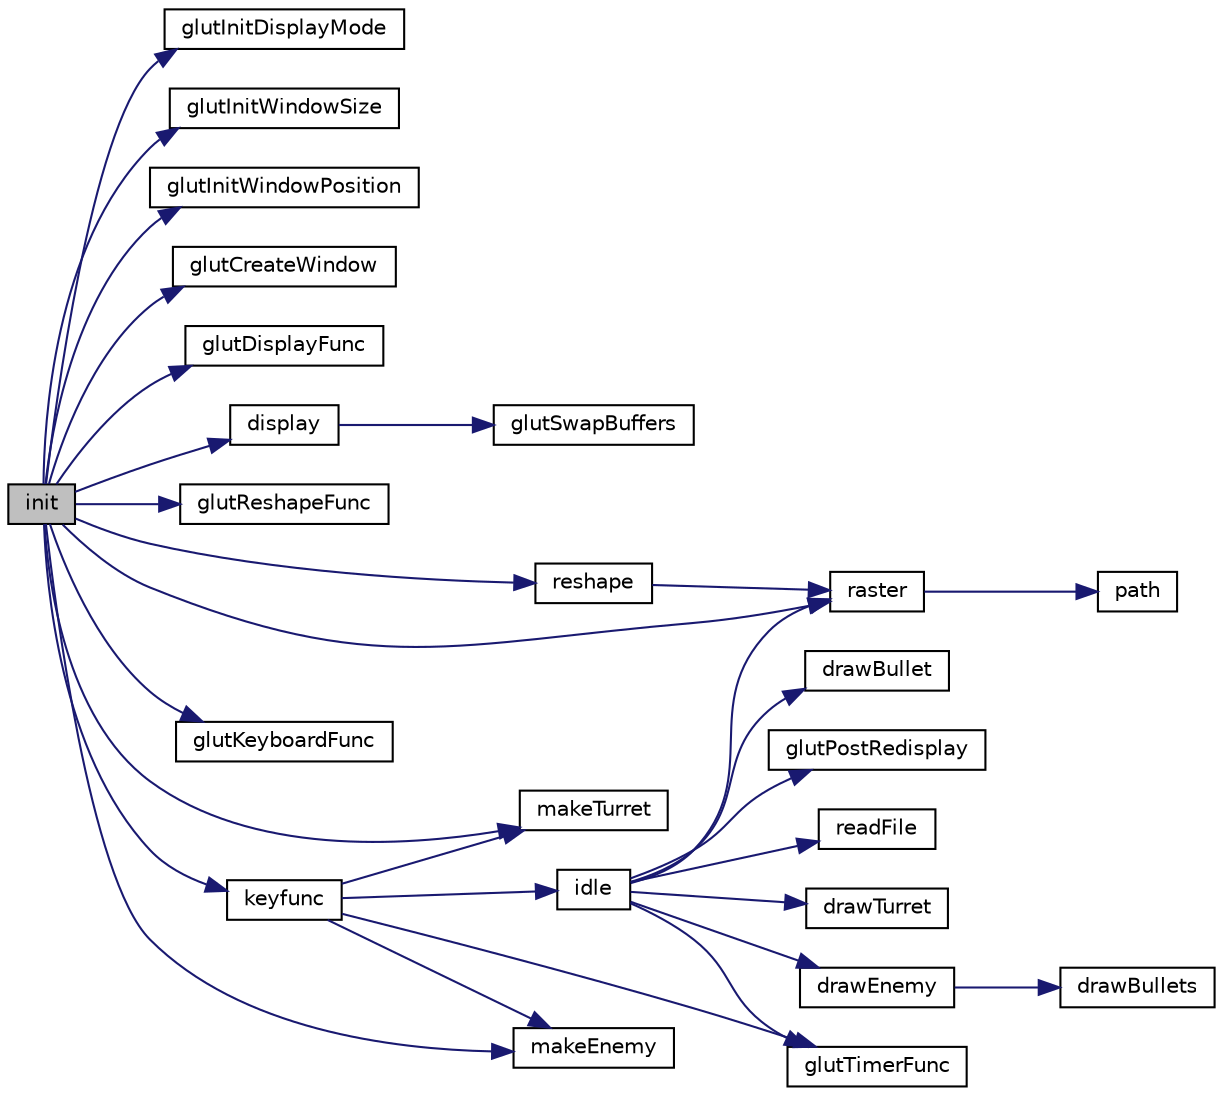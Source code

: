 digraph "init"
{
  edge [fontname="Helvetica",fontsize="10",labelfontname="Helvetica",labelfontsize="10"];
  node [fontname="Helvetica",fontsize="10",shape=record];
  rankdir="LR";
  Node1 [label="init",height=0.2,width=0.4,color="black", fillcolor="grey75", style="filled", fontcolor="black"];
  Node1 -> Node2 [color="midnightblue",fontsize="10",style="solid",fontname="Helvetica"];
  Node2 [label="glutInitDisplayMode",height=0.2,width=0.4,color="black", fillcolor="white", style="filled",URL="$glut_8h.html#a2b7096cd64af1c2372f5f3953635d2ed"];
  Node1 -> Node3 [color="midnightblue",fontsize="10",style="solid",fontname="Helvetica"];
  Node3 [label="glutInitWindowSize",height=0.2,width=0.4,color="black", fillcolor="white", style="filled",URL="$glut_8h.html#a9501b45b128db8d666d197715b7adf06"];
  Node1 -> Node4 [color="midnightblue",fontsize="10",style="solid",fontname="Helvetica"];
  Node4 [label="glutInitWindowPosition",height=0.2,width=0.4,color="black", fillcolor="white", style="filled",URL="$glut_8h.html#a76cc6cf86f45849b366ceea0f527680f"];
  Node1 -> Node5 [color="midnightblue",fontsize="10",style="solid",fontname="Helvetica"];
  Node5 [label="glutCreateWindow",height=0.2,width=0.4,color="black", fillcolor="white", style="filled",URL="$glut_8h.html#aeb55aa096bb7a2f81779b924b5eac215"];
  Node1 -> Node6 [color="midnightblue",fontsize="10",style="solid",fontname="Helvetica"];
  Node6 [label="glutDisplayFunc",height=0.2,width=0.4,color="black", fillcolor="white", style="filled",URL="$glut_8h.html#a03cb35d5ea9264067a4cf08be8973f4f"];
  Node1 -> Node7 [color="midnightblue",fontsize="10",style="solid",fontname="Helvetica"];
  Node7 [label="display",height=0.2,width=0.4,color="black", fillcolor="white", style="filled",URL="$main_8cpp.html#a1e5b20fed15743656bb6d2e6a6ea6269"];
  Node7 -> Node8 [color="midnightblue",fontsize="10",style="solid",fontname="Helvetica"];
  Node8 [label="glutSwapBuffers",height=0.2,width=0.4,color="black", fillcolor="white", style="filled",URL="$glut_8h.html#a2bac7044bca3fc35d484beab86d19bca"];
  Node1 -> Node9 [color="midnightblue",fontsize="10",style="solid",fontname="Helvetica"];
  Node9 [label="glutReshapeFunc",height=0.2,width=0.4,color="black", fillcolor="white", style="filled",URL="$glut_8h.html#a6b08a5b035a6a8c0f11b76b82aa83fc8"];
  Node1 -> Node10 [color="midnightblue",fontsize="10",style="solid",fontname="Helvetica"];
  Node10 [label="reshape",height=0.2,width=0.4,color="black", fillcolor="white", style="filled",URL="$main_8cpp.html#acc1ffe65e6869931318610cae7210078"];
  Node10 -> Node11 [color="midnightblue",fontsize="10",style="solid",fontname="Helvetica"];
  Node11 [label="raster",height=0.2,width=0.4,color="black", fillcolor="white", style="filled",URL="$main_8cpp.html#a7090504cbeaafddda05596cac43c8066"];
  Node11 -> Node12 [color="midnightblue",fontsize="10",style="solid",fontname="Helvetica"];
  Node12 [label="path",height=0.2,width=0.4,color="black", fillcolor="white", style="filled",URL="$main_8cpp.html#a6cab36a37ab2490834c45d7f507fa871"];
  Node1 -> Node13 [color="midnightblue",fontsize="10",style="solid",fontname="Helvetica"];
  Node13 [label="glutKeyboardFunc",height=0.2,width=0.4,color="black", fillcolor="white", style="filled",URL="$glut_8h.html#a5098c4d36b149b8ad436786ed24b03a3"];
  Node1 -> Node14 [color="midnightblue",fontsize="10",style="solid",fontname="Helvetica"];
  Node14 [label="keyfunc",height=0.2,width=0.4,color="black", fillcolor="white", style="filled",URL="$main_8cpp.html#ac4648a04ce3040e8ba3e561a9716e79e"];
  Node14 -> Node15 [color="midnightblue",fontsize="10",style="solid",fontname="Helvetica"];
  Node15 [label="makeTurret",height=0.2,width=0.4,color="black", fillcolor="white", style="filled",URL="$main_8cpp.html#aa41f0bcd25e90a2c7d7ce37f9b575e2b"];
  Node14 -> Node16 [color="midnightblue",fontsize="10",style="solid",fontname="Helvetica"];
  Node16 [label="makeEnemy",height=0.2,width=0.4,color="black", fillcolor="white", style="filled",URL="$main_8cpp.html#a47debe550fd5b70944eae6af62ea3971"];
  Node14 -> Node17 [color="midnightblue",fontsize="10",style="solid",fontname="Helvetica"];
  Node17 [label="glutTimerFunc",height=0.2,width=0.4,color="black", fillcolor="white", style="filled",URL="$glut_8h.html#a3a5b2c8df487b9894f40ba22ade02d4d"];
  Node14 -> Node18 [color="midnightblue",fontsize="10",style="solid",fontname="Helvetica"];
  Node18 [label="idle",height=0.2,width=0.4,color="black", fillcolor="white", style="filled",URL="$main_8cpp.html#aa1b7d944fc5d269240500e79c79745b9"];
  Node18 -> Node19 [color="midnightblue",fontsize="10",style="solid",fontname="Helvetica"];
  Node19 [label="readFile",height=0.2,width=0.4,color="black", fillcolor="white", style="filled",URL="$main_8cpp.html#a7b17b0c78fa9e56e9e228bd54275cd93"];
  Node18 -> Node11 [color="midnightblue",fontsize="10",style="solid",fontname="Helvetica"];
  Node18 -> Node20 [color="midnightblue",fontsize="10",style="solid",fontname="Helvetica"];
  Node20 [label="drawTurret",height=0.2,width=0.4,color="black", fillcolor="white", style="filled",URL="$main_8cpp.html#a1e9bebd8dfdc2136dba6a711e43a5fa9"];
  Node18 -> Node21 [color="midnightblue",fontsize="10",style="solid",fontname="Helvetica"];
  Node21 [label="drawEnemy",height=0.2,width=0.4,color="black", fillcolor="white", style="filled",URL="$main_8cpp.html#a1cf88fce392d9a574a5bc8164f67c058"];
  Node21 -> Node22 [color="midnightblue",fontsize="10",style="solid",fontname="Helvetica"];
  Node22 [label="drawBullets",height=0.2,width=0.4,color="black", fillcolor="white", style="filled",URL="$main_8cpp.html#ac38de32b006bf30195d8818e3a7a194e"];
  Node18 -> Node23 [color="midnightblue",fontsize="10",style="solid",fontname="Helvetica"];
  Node23 [label="drawBullet",height=0.2,width=0.4,color="black", fillcolor="white", style="filled",URL="$main_8cpp.html#a43d711f5646009700e97e8cce499d5fc"];
  Node18 -> Node24 [color="midnightblue",fontsize="10",style="solid",fontname="Helvetica"];
  Node24 [label="glutPostRedisplay",height=0.2,width=0.4,color="black", fillcolor="white", style="filled",URL="$glut_8h.html#a4844b2228c60161628d1cd3b52d93a47"];
  Node18 -> Node17 [color="midnightblue",fontsize="10",style="solid",fontname="Helvetica"];
  Node1 -> Node15 [color="midnightblue",fontsize="10",style="solid",fontname="Helvetica"];
  Node1 -> Node16 [color="midnightblue",fontsize="10",style="solid",fontname="Helvetica"];
  Node1 -> Node11 [color="midnightblue",fontsize="10",style="solid",fontname="Helvetica"];
}

